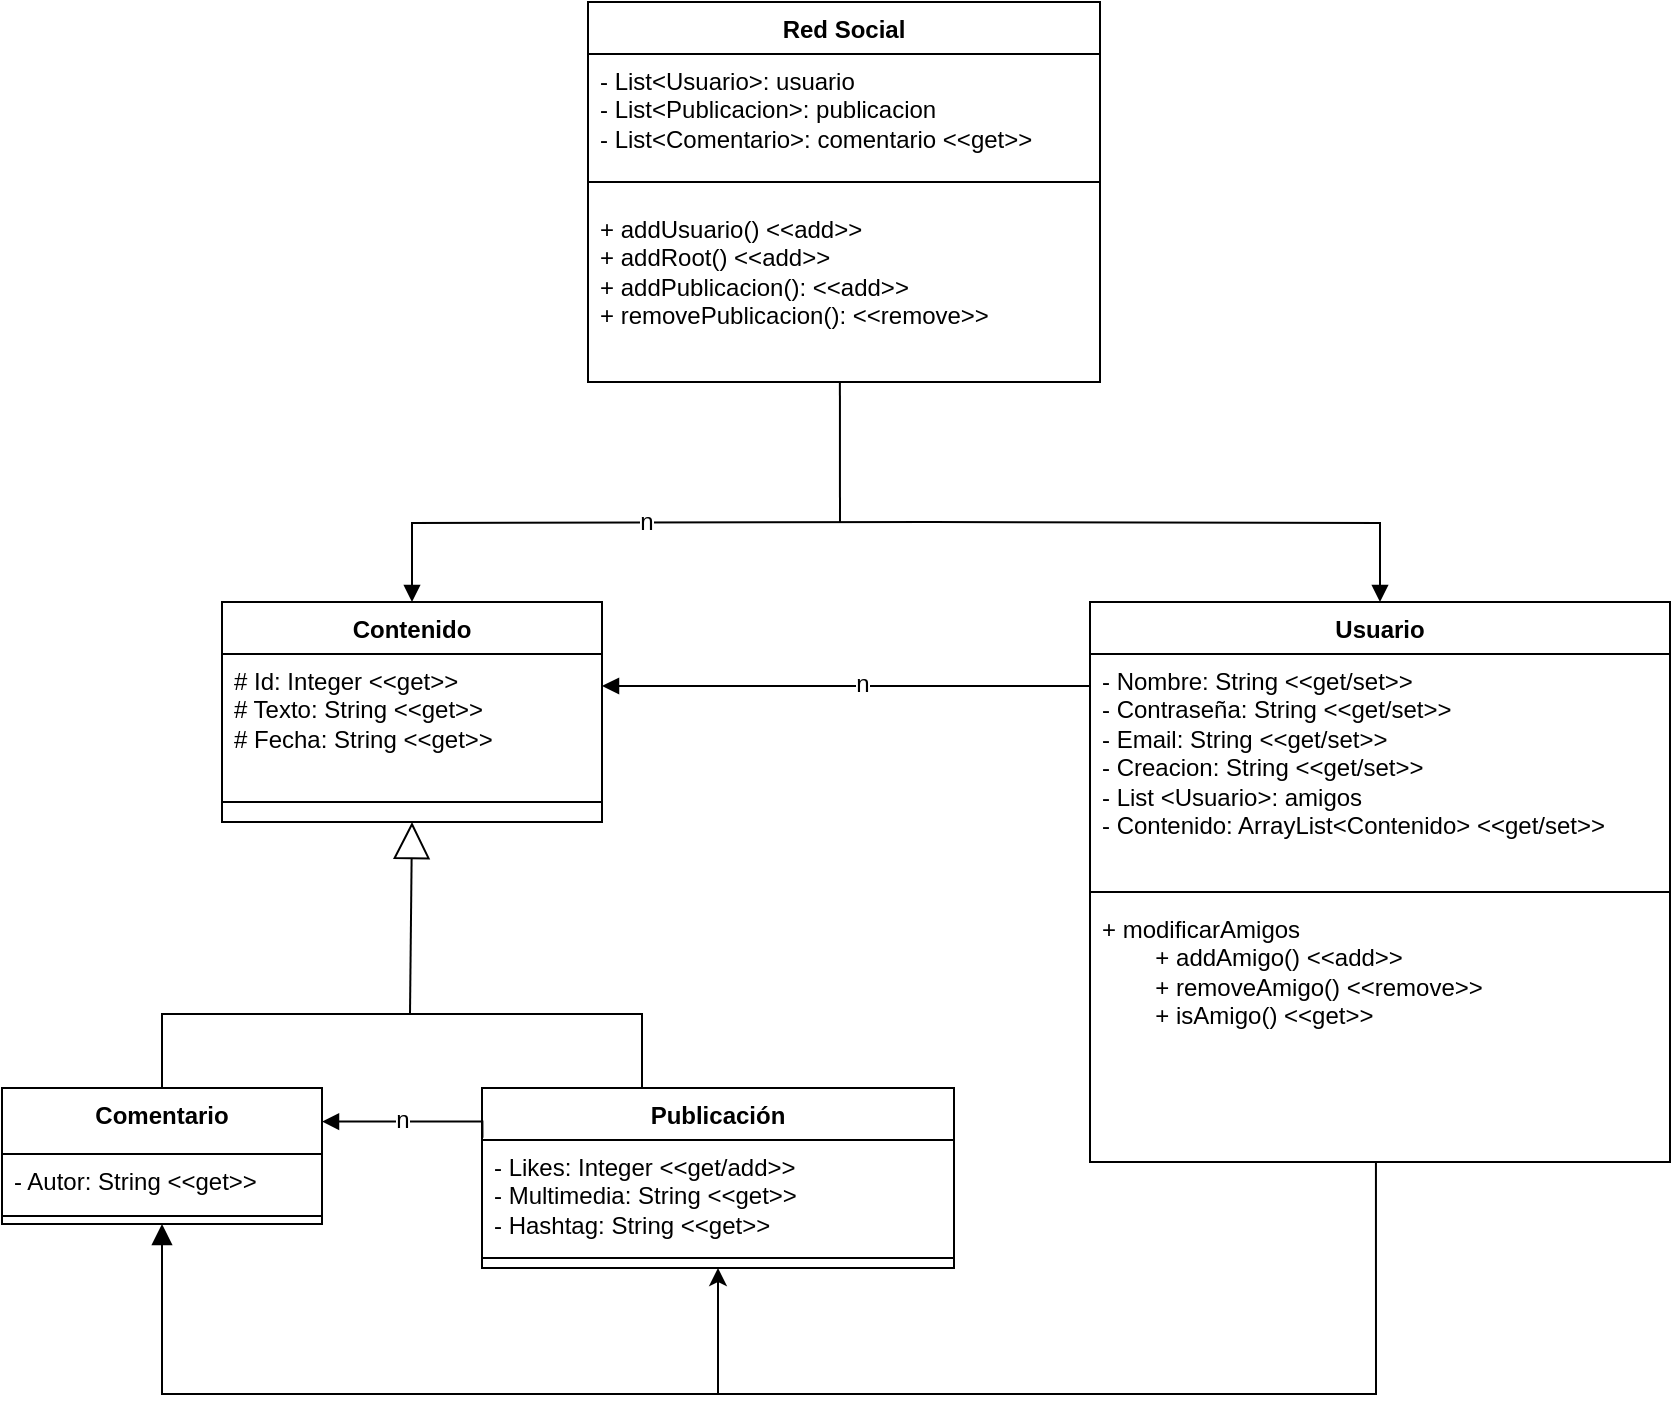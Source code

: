 <mxfile version="26.0.16">
  <diagram id="C5RBs43oDa-KdzZeNtuy" name="Page-1">
    <mxGraphModel dx="1518" dy="787" grid="1" gridSize="10" guides="1" tooltips="1" connect="1" arrows="1" fold="1" page="1" pageScale="1" pageWidth="827" pageHeight="1169" math="0" shadow="0">
      <root>
        <mxCell id="WIyWlLk6GJQsqaUBKTNV-0" />
        <mxCell id="WIyWlLk6GJQsqaUBKTNV-1" parent="WIyWlLk6GJQsqaUBKTNV-0" />
        <mxCell id="s699RsXedqeOyzz-GIu1-4" value="&lt;div&gt;Contenido&lt;/div&gt;" style="swimlane;fontStyle=1;align=center;verticalAlign=top;childLayout=stackLayout;horizontal=1;startSize=26;horizontalStack=0;resizeParent=1;resizeParentMax=0;resizeLast=0;collapsible=1;marginBottom=0;whiteSpace=wrap;html=1;" parent="WIyWlLk6GJQsqaUBKTNV-1" vertex="1">
          <mxGeometry x="126" y="494" width="190" height="110" as="geometry" />
        </mxCell>
        <mxCell id="s699RsXedqeOyzz-GIu1-5" value="&lt;div&gt;# Id: Integer&amp;nbsp;&lt;span style=&quot;background-color: transparent; color: light-dark(rgb(0, 0, 0), rgb(255, 255, 255));&quot;&gt;&amp;lt;&amp;lt;get&amp;gt;&amp;gt;&lt;/span&gt;&lt;/div&gt;&lt;div&gt;# Texto: String&amp;nbsp;&lt;span style=&quot;background-color: transparent; color: light-dark(rgb(0, 0, 0), rgb(255, 255, 255));&quot;&gt;&amp;lt;&amp;lt;get&amp;gt;&amp;gt;&lt;/span&gt;&lt;/div&gt;&lt;div&gt;# Fecha: String&amp;nbsp;&lt;span style=&quot;background-color: transparent; color: light-dark(rgb(0, 0, 0), rgb(255, 255, 255));&quot;&gt;&amp;lt;&amp;lt;get&amp;gt;&amp;gt;&lt;/span&gt;&lt;/div&gt;" style="text;strokeColor=none;fillColor=none;align=left;verticalAlign=top;spacingLeft=4;spacingRight=4;overflow=hidden;rotatable=0;points=[[0,0.5],[1,0.5]];portConstraint=eastwest;whiteSpace=wrap;html=1;" parent="s699RsXedqeOyzz-GIu1-4" vertex="1">
          <mxGeometry y="26" width="190" height="64" as="geometry" />
        </mxCell>
        <mxCell id="s699RsXedqeOyzz-GIu1-6" value="" style="line;strokeWidth=1;fillColor=none;align=left;verticalAlign=middle;spacingTop=-1;spacingLeft=3;spacingRight=3;rotatable=0;labelPosition=right;points=[];portConstraint=eastwest;strokeColor=inherit;" parent="s699RsXedqeOyzz-GIu1-4" vertex="1">
          <mxGeometry y="90" width="190" height="20" as="geometry" />
        </mxCell>
        <mxCell id="s699RsXedqeOyzz-GIu1-16" value="Red Social" style="swimlane;fontStyle=1;align=center;verticalAlign=top;childLayout=stackLayout;horizontal=1;startSize=26;horizontalStack=0;resizeParent=1;resizeParentMax=0;resizeLast=0;collapsible=1;marginBottom=0;whiteSpace=wrap;html=1;" parent="WIyWlLk6GJQsqaUBKTNV-1" vertex="1">
          <mxGeometry x="309" y="194" width="256" height="190" as="geometry" />
        </mxCell>
        <mxCell id="af9l-pu9QudP8D1R88N5-17" value="&lt;div&gt;- List&amp;lt;Usuario&amp;gt;: usuario&lt;/div&gt;&lt;div&gt;&lt;span style=&quot;background-color: transparent; color: light-dark(rgb(0, 0, 0), rgb(255, 255, 255));&quot;&gt;- List&amp;lt;Publicacion&amp;gt;: publicacion&lt;/span&gt;&lt;/div&gt;&lt;div&gt;&lt;div&gt;- List&amp;lt;Comentario&amp;gt;: comentario&amp;nbsp;&lt;span style=&quot;background-color: transparent; color: light-dark(rgb(0, 0, 0), rgb(255, 255, 255));&quot;&gt;&amp;lt;&amp;lt;get&amp;gt;&amp;gt;&lt;/span&gt;&lt;/div&gt;&lt;/div&gt;" style="text;align=left;verticalAlign=top;spacingLeft=4;spacingRight=4;overflow=hidden;rotatable=0;points=[[0,0.5],[1,0.5]];portConstraint=eastwest;whiteSpace=wrap;html=1;" parent="s699RsXedqeOyzz-GIu1-16" vertex="1">
          <mxGeometry y="26" width="256" height="54" as="geometry" />
        </mxCell>
        <mxCell id="s699RsXedqeOyzz-GIu1-18" value="" style="line;strokeWidth=1;fillColor=none;align=left;verticalAlign=middle;spacingTop=-1;spacingLeft=3;spacingRight=3;rotatable=0;labelPosition=right;points=[];portConstraint=eastwest;strokeColor=inherit;" parent="s699RsXedqeOyzz-GIu1-16" vertex="1">
          <mxGeometry y="80" width="256" height="20" as="geometry" />
        </mxCell>
        <mxCell id="s699RsXedqeOyzz-GIu1-69" value="&lt;div&gt;+ addUsuario()&amp;nbsp;&lt;span style=&quot;background-color: transparent; color: light-dark(rgb(0, 0, 0), rgb(255, 255, 255));&quot;&gt;&amp;lt;&amp;lt;add&amp;gt;&amp;gt;&lt;/span&gt;&lt;/div&gt;&lt;div&gt;+ addRoot()&amp;nbsp;&lt;span style=&quot;background-color: transparent; color: light-dark(rgb(0, 0, 0), rgb(255, 255, 255));&quot;&gt;&amp;lt;&amp;lt;add&amp;gt;&amp;gt;&lt;/span&gt;&lt;/div&gt;&lt;div&gt;+ addPublicacion(): &amp;lt;&amp;lt;add&amp;gt;&amp;gt;&lt;br style=&quot;padding: 0px; margin: 0px;&quot;&gt;+ removePublicacion(): &amp;lt;&amp;lt;remove&amp;gt;&amp;gt;&lt;/div&gt;&lt;div&gt;&lt;br&gt;&lt;/div&gt;" style="text;align=left;verticalAlign=top;spacingLeft=4;spacingRight=4;overflow=hidden;rotatable=0;points=[[0,0.5],[1,0.5]];portConstraint=eastwest;whiteSpace=wrap;html=1;" parent="s699RsXedqeOyzz-GIu1-16" vertex="1">
          <mxGeometry y="100" width="256" height="90" as="geometry" />
        </mxCell>
        <mxCell id="s699RsXedqeOyzz-GIu1-21" value="Usuario" style="swimlane;fontStyle=1;align=center;verticalAlign=top;childLayout=stackLayout;horizontal=1;startSize=26;horizontalStack=0;resizeParent=1;resizeParentMax=0;resizeLast=0;collapsible=1;marginBottom=0;whiteSpace=wrap;html=1;" parent="WIyWlLk6GJQsqaUBKTNV-1" vertex="1">
          <mxGeometry x="560" y="494" width="290" height="280" as="geometry" />
        </mxCell>
        <mxCell id="s699RsXedqeOyzz-GIu1-75" value="&lt;div&gt;- Nombre: String&amp;nbsp;&lt;span style=&quot;background-color: transparent; color: light-dark(rgb(0, 0, 0), rgb(255, 255, 255));&quot;&gt;&amp;lt;&amp;lt;get/set&amp;gt;&amp;gt;&lt;/span&gt;&lt;/div&gt;&lt;div&gt;- Contraseña: String&amp;nbsp;&lt;span style=&quot;background-color: transparent; color: light-dark(rgb(0, 0, 0), rgb(255, 255, 255));&quot;&gt;&amp;lt;&amp;lt;get/set&amp;gt;&amp;gt;&lt;/span&gt;&lt;/div&gt;&lt;div&gt;- Email: String&amp;nbsp;&lt;span style=&quot;background-color: transparent; color: light-dark(rgb(0, 0, 0), rgb(255, 255, 255));&quot;&gt;&amp;lt;&amp;lt;get/set&amp;gt;&amp;gt;&lt;/span&gt;&lt;/div&gt;&lt;div&gt;- Creacion: String&amp;nbsp;&lt;span style=&quot;background-color: transparent; color: light-dark(rgb(0, 0, 0), rgb(255, 255, 255));&quot;&gt;&amp;lt;&amp;lt;get/set&amp;gt;&amp;gt;&lt;/span&gt;&lt;/div&gt;&lt;div&gt;- List &amp;lt;Usuario&amp;gt;: amigos&lt;/div&gt;&lt;div&gt;- Contenido: ArrayList&amp;lt;&lt;span style=&quot;background-color: transparent; color: light-dark(rgb(0, 0, 0), rgb(255, 255, 255));&quot;&gt;Contenido&lt;/span&gt;&lt;span style=&quot;background-color: transparent; color: light-dark(rgb(0, 0, 0), rgb(255, 255, 255));&quot;&gt;&amp;gt;&amp;nbsp;&lt;/span&gt;&lt;span style=&quot;background-color: transparent; color: light-dark(rgb(0, 0, 0), rgb(255, 255, 255));&quot;&gt;&amp;lt;&amp;lt;get/set&amp;gt;&amp;gt;&lt;/span&gt;&lt;span style=&quot;background-color: transparent; color: light-dark(rgb(0, 0, 0), rgb(255, 255, 255));&quot;&gt;&amp;nbsp;&lt;/span&gt;&lt;/div&gt;&lt;div&gt;&lt;br&gt;&lt;/div&gt;" style="text;strokeColor=none;fillColor=none;align=left;verticalAlign=top;spacingLeft=4;spacingRight=4;overflow=hidden;rotatable=0;points=[[0,0.5],[1,0.5]];portConstraint=eastwest;whiteSpace=wrap;html=1;" parent="s699RsXedqeOyzz-GIu1-21" vertex="1">
          <mxGeometry y="26" width="290" height="114" as="geometry" />
        </mxCell>
        <mxCell id="s699RsXedqeOyzz-GIu1-23" value="" style="line;strokeWidth=1;fillColor=none;align=left;verticalAlign=middle;spacingTop=-1;spacingLeft=3;spacingRight=3;rotatable=0;labelPosition=right;points=[];portConstraint=eastwest;strokeColor=inherit;" parent="s699RsXedqeOyzz-GIu1-21" vertex="1">
          <mxGeometry y="140" width="290" height="10" as="geometry" />
        </mxCell>
        <mxCell id="Cxm5ppYN92WuK2ij73qq-4" value="&lt;div&gt;&lt;span style=&quot;background-color: transparent; color: light-dark(rgb(0, 0, 0), rgb(255, 255, 255));&quot;&gt;+ modificarAmigos&amp;nbsp;&lt;/span&gt;&lt;/div&gt;&lt;div&gt;&lt;font&gt;&lt;span style=&quot;color: rgb(0, 0, 0); white-space: pre;&quot;&gt;&#x9;&lt;/span&gt;+ addAmigo() &amp;lt;&amp;lt;add&amp;gt;&amp;gt;&lt;/font&gt;&lt;/div&gt;&lt;div&gt;&lt;span style=&quot;white-space: pre;&quot;&gt;&#x9;&lt;/span&gt;+ removeAmigo()&amp;nbsp;&lt;span style=&quot;background-color: transparent; color: light-dark(rgb(0, 0, 0), rgb(255, 255, 255));&quot;&gt;&amp;lt;&amp;lt;remove&amp;gt;&amp;gt;&lt;/span&gt;&lt;/div&gt;&lt;div&gt;&lt;span style=&quot;white-space: pre;&quot;&gt;&#x9;&lt;/span&gt;+ isAmigo()&amp;nbsp;&lt;span style=&quot;background-color: transparent; color: light-dark(rgb(0, 0, 0), rgb(255, 255, 255));&quot;&gt;&amp;lt;&amp;lt;get&amp;gt;&amp;gt;&lt;/span&gt;&lt;/div&gt;" style="text;strokeColor=none;fillColor=none;align=left;verticalAlign=top;spacingLeft=4;spacingRight=4;overflow=hidden;rotatable=0;points=[[0,0.5],[1,0.5]];portConstraint=eastwest;whiteSpace=wrap;html=1;" parent="s699RsXedqeOyzz-GIu1-21" vertex="1">
          <mxGeometry y="150" width="290" height="130" as="geometry" />
        </mxCell>
        <mxCell id="s699RsXedqeOyzz-GIu1-24" value="" style="endArrow=none;html=1;edgeStyle=orthogonalEdgeStyle;rounded=0;" parent="WIyWlLk6GJQsqaUBKTNV-1" target="s699RsXedqeOyzz-GIu1-42" edge="1">
          <mxGeometry relative="1" as="geometry">
            <mxPoint x="216" y="700" as="sourcePoint" />
            <mxPoint x="336" y="740" as="targetPoint" />
            <Array as="points">
              <mxPoint x="336" y="700" />
            </Array>
          </mxGeometry>
        </mxCell>
        <mxCell id="s699RsXedqeOyzz-GIu1-27" value="" style="endArrow=none;html=1;edgeStyle=orthogonalEdgeStyle;rounded=0;exitX=0.5;exitY=0;exitDx=0;exitDy=0;" parent="WIyWlLk6GJQsqaUBKTNV-1" source="s699RsXedqeOyzz-GIu1-39" edge="1">
          <mxGeometry relative="1" as="geometry">
            <mxPoint x="96" y="700" as="sourcePoint" />
            <mxPoint x="216" y="700" as="targetPoint" />
            <Array as="points">
              <mxPoint x="96" y="700" />
              <mxPoint x="216" y="700" />
            </Array>
          </mxGeometry>
        </mxCell>
        <mxCell id="s699RsXedqeOyzz-GIu1-34" value="" style="endArrow=block;endFill=1;html=1;edgeStyle=orthogonalEdgeStyle;align=left;verticalAlign=top;rounded=0;entryX=0.5;entryY=0;entryDx=0;entryDy=0;" parent="WIyWlLk6GJQsqaUBKTNV-1" edge="1" target="s699RsXedqeOyzz-GIu1-21">
          <mxGeometry x="-1" y="-64" relative="1" as="geometry">
            <mxPoint x="480" y="454" as="sourcePoint" />
            <mxPoint x="680" y="494" as="targetPoint" />
            <mxPoint x="-40" y="-14" as="offset" />
          </mxGeometry>
        </mxCell>
        <mxCell id="s699RsXedqeOyzz-GIu1-36" value="" style="endArrow=block;endFill=1;html=1;edgeStyle=orthogonalEdgeStyle;align=left;verticalAlign=top;rounded=0;" parent="WIyWlLk6GJQsqaUBKTNV-1" target="s699RsXedqeOyzz-GIu1-4" edge="1">
          <mxGeometry x="-1" y="80" relative="1" as="geometry">
            <mxPoint x="480" y="454" as="sourcePoint" />
            <mxPoint x="610" y="464" as="targetPoint" />
            <mxPoint x="80" y="-80" as="offset" />
          </mxGeometry>
        </mxCell>
        <mxCell id="af9l-pu9QudP8D1R88N5-12" value="n" style="edgeLabel;html=1;align=center;verticalAlign=middle;resizable=0;points=[];fontSize=12;" parent="s699RsXedqeOyzz-GIu1-36" vertex="1" connectable="0">
          <mxGeometry x="-0.049" y="-1" relative="1" as="geometry">
            <mxPoint as="offset" />
          </mxGeometry>
        </mxCell>
        <mxCell id="s699RsXedqeOyzz-GIu1-39" value="Comentario" style="swimlane;fontStyle=1;align=center;verticalAlign=top;childLayout=stackLayout;horizontal=1;startSize=33;horizontalStack=0;resizeParent=1;resizeParentMax=0;resizeLast=0;collapsible=1;marginBottom=0;whiteSpace=wrap;html=1;" parent="WIyWlLk6GJQsqaUBKTNV-1" vertex="1">
          <mxGeometry x="16" y="737" width="160" height="68" as="geometry" />
        </mxCell>
        <mxCell id="12EFkG_3rl6QTJ-l8d9U-1" value="- Autor: String &amp;lt;&amp;lt;get&amp;gt;&amp;gt;" style="text;strokeColor=none;fillColor=none;align=left;verticalAlign=top;spacingLeft=4;spacingRight=4;overflow=hidden;rotatable=0;points=[[0,0.5],[1,0.5]];portConstraint=eastwest;whiteSpace=wrap;html=1;" parent="s699RsXedqeOyzz-GIu1-39" vertex="1">
          <mxGeometry y="33" width="160" height="27" as="geometry" />
        </mxCell>
        <mxCell id="s699RsXedqeOyzz-GIu1-41" value="" style="line;strokeWidth=1;fillColor=none;align=left;verticalAlign=middle;spacingTop=-1;spacingLeft=3;spacingRight=3;rotatable=0;labelPosition=right;points=[];portConstraint=eastwest;strokeColor=inherit;" parent="s699RsXedqeOyzz-GIu1-39" vertex="1">
          <mxGeometry y="60" width="160" height="8" as="geometry" />
        </mxCell>
        <mxCell id="s699RsXedqeOyzz-GIu1-42" value="Publicación" style="swimlane;fontStyle=1;align=center;verticalAlign=top;childLayout=stackLayout;horizontal=1;startSize=26;horizontalStack=0;resizeParent=1;resizeParentMax=0;resizeLast=0;collapsible=1;marginBottom=0;whiteSpace=wrap;html=1;" parent="WIyWlLk6GJQsqaUBKTNV-1" vertex="1">
          <mxGeometry x="256" y="737" width="236" height="90" as="geometry" />
        </mxCell>
        <mxCell id="s699RsXedqeOyzz-GIu1-43" value="&lt;div&gt;&lt;span style=&quot;background-color: transparent; color: light-dark(rgb(0, 0, 0), rgb(255, 255, 255));&quot;&gt;- Likes: Integer&amp;nbsp;&lt;/span&gt;&lt;span style=&quot;background-color: transparent; color: light-dark(rgb(0, 0, 0), rgb(255, 255, 255));&quot;&gt;&amp;lt;&amp;lt;get/add&amp;gt;&amp;gt;&lt;/span&gt;&lt;/div&gt;&lt;div&gt;&lt;span style=&quot;background-color: transparent; color: light-dark(rgb(0, 0, 0), rgb(255, 255, 255));&quot;&gt;- Multimedia: String&amp;nbsp;&lt;/span&gt;&lt;span style=&quot;background-color: transparent; color: light-dark(rgb(0, 0, 0), rgb(255, 255, 255));&quot;&gt;&amp;lt;&amp;lt;get&amp;gt;&amp;gt;&lt;/span&gt;&lt;/div&gt;&lt;div&gt;&lt;span style=&quot;background-color: transparent; color: light-dark(rgb(0, 0, 0), rgb(255, 255, 255));&quot;&gt;- Hashtag: String &amp;lt;&amp;lt;get&amp;gt;&amp;gt;&lt;/span&gt;&lt;/div&gt;" style="text;strokeColor=none;fillColor=none;align=left;verticalAlign=top;spacingLeft=4;spacingRight=4;overflow=hidden;rotatable=0;points=[[0,0.5],[1,0.5]];portConstraint=eastwest;whiteSpace=wrap;html=1;" parent="s699RsXedqeOyzz-GIu1-42" vertex="1">
          <mxGeometry y="26" width="236" height="54" as="geometry" />
        </mxCell>
        <mxCell id="s699RsXedqeOyzz-GIu1-44" value="" style="line;strokeWidth=1;fillColor=none;align=left;verticalAlign=middle;spacingTop=-1;spacingLeft=3;spacingRight=3;rotatable=0;labelPosition=right;points=[];portConstraint=eastwest;strokeColor=inherit;" parent="s699RsXedqeOyzz-GIu1-42" vertex="1">
          <mxGeometry y="80" width="236" height="10" as="geometry" />
        </mxCell>
        <mxCell id="s699RsXedqeOyzz-GIu1-85" value="" style="endArrow=block;endFill=1;html=1;edgeStyle=orthogonalEdgeStyle;align=left;verticalAlign=top;rounded=0;exitX=0.001;exitY=0.277;exitDx=0;exitDy=0;entryX=1;entryY=0.5;entryDx=0;entryDy=0;exitPerimeter=0;" parent="WIyWlLk6GJQsqaUBKTNV-1" source="s699RsXedqeOyzz-GIu1-42" edge="1">
          <mxGeometry x="-1" relative="1" as="geometry">
            <mxPoint x="256" y="754.25" as="sourcePoint" />
            <mxPoint x="176" y="753.75" as="targetPoint" />
            <Array as="points">
              <mxPoint x="176" y="754" />
            </Array>
          </mxGeometry>
        </mxCell>
        <mxCell id="12EFkG_3rl6QTJ-l8d9U-0" value="n" style="edgeLabel;html=1;align=center;verticalAlign=middle;resizable=0;points=[];fontSize=12;" parent="s699RsXedqeOyzz-GIu1-85" vertex="1" connectable="0">
          <mxGeometry x="-0.145" y="-1" relative="1" as="geometry">
            <mxPoint x="-11" as="offset" />
          </mxGeometry>
        </mxCell>
        <mxCell id="12EFkG_3rl6QTJ-l8d9U-2" value="" style="endArrow=block;endSize=16;endFill=0;html=1;rounded=0;fontSize=12;curved=1;entryX=0.5;entryY=1;entryDx=0;entryDy=0;" parent="WIyWlLk6GJQsqaUBKTNV-1" edge="1" target="s699RsXedqeOyzz-GIu1-4">
          <mxGeometry width="160" relative="1" as="geometry">
            <mxPoint x="220" y="700" as="sourcePoint" />
            <mxPoint x="222" y="674" as="targetPoint" />
          </mxGeometry>
        </mxCell>
        <mxCell id="af9l-pu9QudP8D1R88N5-8" value="" style="html=1;verticalAlign=bottom;endArrow=block;curved=0;rounded=0;fontSize=12;startSize=8;endSize=8;entryX=0.5;entryY=1;entryDx=0;entryDy=0;" parent="WIyWlLk6GJQsqaUBKTNV-1" edge="1" target="s699RsXedqeOyzz-GIu1-39">
          <mxGeometry width="80" relative="1" as="geometry">
            <mxPoint x="380" y="890" as="sourcePoint" />
            <mxPoint x="96" y="881" as="targetPoint" />
            <Array as="points">
              <mxPoint x="96" y="890" />
            </Array>
          </mxGeometry>
        </mxCell>
        <mxCell id="af9l-pu9QudP8D1R88N5-15" value="" style="endArrow=block;endFill=1;html=1;edgeStyle=orthogonalEdgeStyle;align=left;verticalAlign=top;rounded=0;" parent="WIyWlLk6GJQsqaUBKTNV-1" edge="1">
          <mxGeometry x="-1" relative="1" as="geometry">
            <mxPoint x="560" y="534" as="sourcePoint" />
            <mxPoint x="316" y="536" as="targetPoint" />
            <Array as="points">
              <mxPoint x="560" y="535.75" />
            </Array>
          </mxGeometry>
        </mxCell>
        <mxCell id="af9l-pu9QudP8D1R88N5-16" value="n" style="edgeLabel;html=1;align=center;verticalAlign=middle;resizable=0;points=[];fontSize=12;" parent="af9l-pu9QudP8D1R88N5-15" vertex="1" connectable="0">
          <mxGeometry x="-0.145" y="-1" relative="1" as="geometry">
            <mxPoint x="-11" as="offset" />
          </mxGeometry>
        </mxCell>
        <mxCell id="KGUsOiBsxEjFiOHIQTIN-2" value="" style="endArrow=none;html=1;rounded=0;entryX=0.492;entryY=1.003;entryDx=0;entryDy=0;entryPerimeter=0;" parent="WIyWlLk6GJQsqaUBKTNV-1" target="s699RsXedqeOyzz-GIu1-69" edge="1">
          <mxGeometry width="50" height="50" relative="1" as="geometry">
            <mxPoint x="435" y="454" as="sourcePoint" />
            <mxPoint x="445" y="404" as="targetPoint" />
          </mxGeometry>
        </mxCell>
        <mxCell id="_2ZeMtnUjeuTISyQ-2jj-0" value="" style="endArrow=classic;html=1;rounded=0;entryX=0.5;entryY=1;entryDx=0;entryDy=0;exitX=0.493;exitY=1.003;exitDx=0;exitDy=0;exitPerimeter=0;" edge="1" parent="WIyWlLk6GJQsqaUBKTNV-1" source="Cxm5ppYN92WuK2ij73qq-4" target="s699RsXedqeOyzz-GIu1-42">
          <mxGeometry width="50" height="50" relative="1" as="geometry">
            <mxPoint x="350" y="790" as="sourcePoint" />
            <mxPoint x="400" y="740" as="targetPoint" />
            <Array as="points">
              <mxPoint x="703" y="890" />
              <mxPoint x="374" y="890" />
            </Array>
          </mxGeometry>
        </mxCell>
      </root>
    </mxGraphModel>
  </diagram>
</mxfile>
